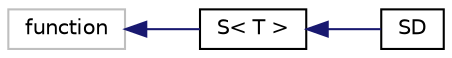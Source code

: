 digraph "Graphical Class Hierarchy"
{
  edge [fontname="Helvetica",fontsize="10",labelfontname="Helvetica",labelfontsize="10"];
  node [fontname="Helvetica",fontsize="10",shape=record];
  rankdir="LR";
  Node2505 [label="function",height=0.2,width=0.4,color="grey75", fillcolor="white", style="filled"];
  Node2505 -> Node0 [dir="back",color="midnightblue",fontsize="10",style="solid",fontname="Helvetica"];
  Node0 [label="S\< T \>",height=0.2,width=0.4,color="black", fillcolor="white", style="filled",URL="$struct_s.html"];
  Node0 -> Node1 [dir="back",color="midnightblue",fontsize="10",style="solid",fontname="Helvetica"];
  Node1 [label="SD",height=0.2,width=0.4,color="black", fillcolor="white", style="filled",URL="$struct_s_d.html"];
}
